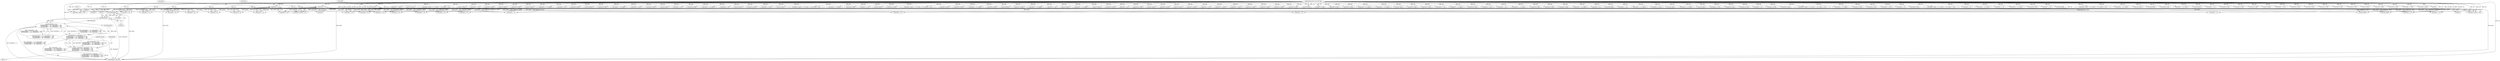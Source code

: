 digraph "0_radare2_f41e941341e44aa86edd4483c4487ec09a074257@pointer" {
"1000716" [label="(Call,(llint)buf[3])"];
"1000187" [label="(Call,buf[3] << 8)"];
"1000129" [label="(MethodParameterIn,const ut8 *buf)"];
"1000250" [label="(Call,buf[3] << 8)"];
"1000292" [label="(Call,buf[3] << 8)"];
"1000715" [label="(Call,(llint)buf[3] << 8)"];
"1000714" [label="(Call,((llint)buf[3] << 8)|\n\t\t\t\t((llint)buf[4] << 16) | ((llint)buf[5] << 24)|\n \t\t\t\t((llint)buf[6] << 32) | ((llint)buf[7] << 40)|\n \t\t\t\t((llint)buf[8] << 48) | ((llint)buf[9] << 56))"];
"1000708" [label="(Call,(llint)buf[2] | ((llint)buf[3] << 8)|\n\t\t\t\t((llint)buf[4] << 16) | ((llint)buf[5] << 24)|\n \t\t\t\t((llint)buf[6] << 32) | ((llint)buf[7] << 40)|\n \t\t\t\t((llint)buf[8] << 48) | ((llint)buf[9] << 56))"];
"1000706" [label="(Call,lB = (llint)buf[2] | ((llint)buf[3] << 8)|\n\t\t\t\t((llint)buf[4] << 16) | ((llint)buf[5] << 24)|\n \t\t\t\t((llint)buf[6] << 32) | ((llint)buf[7] << 40)|\n \t\t\t\t((llint)buf[8] << 48) | ((llint)buf[9] << 56))"];
"1001909" [label="(Call,buf[3] << 8)"];
"1000666" [label="(Call,buf[0] == 0x19)"];
"1000498" [label="(Call,(int) buf[1])"];
"1000195" [label="(Call,buf[4] | (buf[5] << 8) | (buf[6] << 16) | (buf[7] << 24))"];
"1000778" [label="(Call,(int) buf[1])"];
"1000600" [label="(Call,buf[4] << 16)"];
"1001306" [label="(Call,buf[4] & 0x0f)"];
"1000706" [label="(Call,lB = (llint)buf[2] | ((llint)buf[3] << 8)|\n\t\t\t\t((llint)buf[4] << 16) | ((llint)buf[5] << 24)|\n \t\t\t\t((llint)buf[6] << 32) | ((llint)buf[7] << 40)|\n \t\t\t\t((llint)buf[8] << 48) | ((llint)buf[9] << 56))"];
"1001258" [label="(Call,buf[3] << 8)"];
"1000438" [label="(Call,buf[3] << 8)"];
"1000430" [label="(Call,(int) buf[1])"];
"1001103" [label="(Call,buf[4] & 0x0f)"];
"1000721" [label="(Literal,8)"];
"1001198" [label="(Call,(int) buf[1])"];
"1000866" [label="(Call,(buf[3] << 8) | buf[2])"];
"1000716" [label="(Call,(llint)buf[3])"];
"1000251" [label="(Call,buf[3])"];
"1000708" [label="(Call,(llint)buf[2] | ((llint)buf[3] << 8)|\n\t\t\t\t((llint)buf[4] << 16) | ((llint)buf[5] << 24)|\n \t\t\t\t((llint)buf[6] << 32) | ((llint)buf[7] << 40)|\n \t\t\t\t((llint)buf[8] << 48) | ((llint)buf[9] << 56))"];
"1001217" [label="(Call,buf[5] << 8)"];
"1001158" [label="(Call,buf[5] & 0x0f)"];
"1000724" [label="(Call,(llint)buf[4])"];
"1001109" [label="(Call,buf[4] & 0xf0)"];
"1001789" [label="(Call,(buf[3] << 8) | buf[2])"];
"1001651" [label="(Call,buf[0] == 0x23)"];
"1001062" [label="(Call,buf[1] & 0x0f)"];
"1000558" [label="(Call,buf[3] << 8)"];
"1000785" [label="(Call,(int) buf[2])"];
"1000188" [label="(Call,buf[3])"];
"1000966" [label="(Call,buf[4] << 16)"];
"1001342" [label="(Call,buf[5] & 0x0f)"];
"1001636" [label="(Call,buf[3] << 8)"];
"1001389" [label="(Call,(buf[3] << 8) | buf[2])"];
"1000311" [label="(Call,buf[6] << 16)"];
"1001782" [label="(Call,(int) buf[1])"];
"1000714" [label="(Call,((llint)buf[3] << 8)|\n\t\t\t\t((llint)buf[4] << 16) | ((llint)buf[5] << 24)|\n \t\t\t\t((llint)buf[6] << 32) | ((llint)buf[7] << 40)|\n \t\t\t\t((llint)buf[8] << 48) | ((llint)buf[9] << 56))"];
"1000722" [label="(Call,((llint)buf[4] << 16) | ((llint)buf[5] << 24)|\n \t\t\t\t((llint)buf[6] << 32) | ((llint)buf[7] << 40)|\n \t\t\t\t((llint)buf[8] << 48) | ((llint)buf[9] << 56))"];
"1001619" [label="(Call,buf[1] & 0x0f)"];
"1001440" [label="(Call,buf[0] == 0x22)"];
"1000700" [label="(Call,(int) buf[1])"];
"1000246" [label="(Call,buf[2] | (buf[3] << 8))"];
"1000955" [label="(Call,buf[2] | (buf[3] << 8) | (buf[4] << 16) | (buf[5] << 24))"];
"1001003" [label="(Call,buf[3] << 8 | buf[2])"];
"1001004" [label="(Call,buf[3] << 8)"];
"1002018" [label="(Call,buf[4] & 0xf0)"];
"1000316" [label="(Call,buf[7] << 24)"];
"1000463" [label="(Call,buf[3] << 8)"];
"1000594" [label="(Call,buf[3] << 8)"];
"1001573" [label="(Call,(int) buf[1])"];
"1001509" [label="(Call,buf[1] & 0x0f)"];
"1001030" [label="(Call,buf[2] | (buf[3] << 8) | (buf[4] << 16) | (buf[5] << 24))"];
"1001318" [label="(Call,buf[5] & 0x0f)"];
"1000909" [label="(Call,buf[3] << 8)"];
"1001969" [label="(Call,buf[5] & 0x0f)"];
"1001635" [label="(Call,(buf[3] << 8) | buf[2])"];
"1001348" [label="(Call,buf[5] & 0xf0)"];
"1000732" [label="(Call,(llint)buf[5])"];
"1000850" [label="(Call,buf[1] & 0x0f)"];
"1001800" [label="(Call,(buf[5] << 8) | buf[4])"];
"1001747" [label="(Call,buf[2] << 24)"];
"1001382" [label="(Call,(int) buf[1])"];
"1001070" [label="(Call,buf[3] << 8)"];
"1001205" [label="(Call,(buf[3] << 8) | buf[2])"];
"1000814" [label="(Call,(int) buf[1])"];
"1000718" [label="(Call,buf[3])"];
"1002024" [label="(Call,buf[5] & 0x0f)"];
"1001790" [label="(Call,buf[3] << 8)"];
"1000474" [label="(Call,buf[5] << 8)"];
"1001926" [label="(Call,buf[4] & 0x0f)"];
"1000936" [label="(Call,buf[3] << 8)"];
"1001722" [label="(Call,(int) buf[1])"];
"1001275" [label="(Call,buf[4] & 0x0f)"];
"1000548" [label="(Call,(int) buf[1])"];
"1000985" [label="(Call,buf[1] & 0x0f)"];
"1000655" [label="(Call,buf[2] << 16)"];
"1002054" [label="(Call,buf[0] == 0x24)"];
"1001646" [label="(Call,buf[0] == 0x20)"];
"1000526" [label="(Call,buf[1] & 0xf0)"];
"1001164" [label="(Call,buf[5] & 0xf0)"];
"1000408" [label="(Call,buf[1] & 0xf0)"];
"1000858" [label="(Call,buf[1] & 0xf0)"];
"1000250" [label="(Call,buf[3] << 8)"];
"1001021" [label="(Call,(int) buf[1])"];
"1001249" [label="(Call,buf[1] & 0xf0)"];
"1001152" [label="(Call,buf[4] & 0xf0)"];
"1001091" [label="(Call,buf[4] & 0x0f)"];
"1000828" [label="(Call,(int) buf[3])"];
"1000191" [label="(Literal,8)"];
"1001525" [label="(Call,(buf[3]<<8) | buf[2])"];
"1001257" [label="(Call,(buf[3] << 8) | buf[2])"];
"1000926" [label="(Call,(int) buf[1])"];
"1001944" [label="(Call,buf[4] & 0xf0)"];
"1002036" [label="(Call,buf[1] & 0x0f)"];
"1000770" [label="(Identifier,strasm)"];
"1000206" [label="(Call,buf[6] << 16)"];
"1000908" [label="(Call,buf[3] << 8 | buf[2])"];
"1001312" [label="(Call,buf[4] & 0xf0)"];
"1000792" [label="(Call,(int) buf[3])"];
"1000611" [label="(Call,buf[0] == 0x17)"];
"1000187" [label="(Call,buf[3] << 8)"];
"1000971" [label="(Call,buf[5] << 24)"];
"1000557" [label="(Call,(buf[3] << 8) | buf[2])"];
"1001999" [label="(Call,buf[5] & 0xf0)"];
"1001293" [label="(Call,buf[4] & 0xf0)"];
"1001981" [label="(Call,buf[4] & 0x0f)"];
"1000473" [label="(Call,(buf[5] << 8) | buf[4])"];
"1000305" [label="(Call,buf[5] << 8)"];
"1000740" [label="(Call,(llint)buf[6])"];
"1001041" [label="(Call,buf[4] << 16)"];
"1000292" [label="(Call,buf[3] << 8)"];
"1001069" [label="(Call,(buf[3] << 8) | buf[2])"];
"1001399" [label="(Call,buf[0] == 0x1a)"];
"1000582" [label="(Call,(int) buf[1])"];
"1000935" [label="(Call,buf[3] << 8 | buf[2])"];
"1000645" [label="(Call,(int) buf[1])"];
"1000129" [label="(MethodParameterIn,const ut8 *buf)"];
"1001435" [label="(Call,buf[0] == 0x1f)"];
"1001957" [label="(Call,buf[4] & 0x0f)"];
"1001993" [label="(Call,buf[5] & 0x0f)"];
"1000200" [label="(Call,buf[5] << 8)"];
"1000993" [label="(Call,buf[1] & 0xf0)"];
"1001134" [label="(Call,buf[5] & 0x0f)"];
"1001731" [label="(Call,buf[5] | (buf[4] << 8) | (buf[3] << 16) | (buf[2] << 24))"];
"1001216" [label="(Call,(buf[5] << 8) | buf[4])"];
"1001581" [label="(Call,buf[3] << 8)"];
"1001517" [label="(Call,buf[1] & 0xf0)"];
"1001287" [label="(Call,buf[4] & 0x0f)"];
"1000715" [label="(Call,(llint)buf[3] << 8)"];
"1001810" [label="(Call,buf[0] == 0x25)"];
"1001801" [label="(Call,buf[5] << 8)"];
"1001526" [label="(Call,buf[3]<<8)"];
"1001987" [label="(Call,buf[4] & 0xf0)"];
"1000300" [label="(Call,buf[4] | (buf[5] << 8) | (buf[6] << 16) | (buf[7] << 24))"];
"1001736" [label="(Call,buf[4] << 8)"];
"1000293" [label="(Call,buf[3])"];
"1000960" [label="(Call,buf[3] << 8)"];
"1001580" [label="(Call,(buf[3] << 8) | buf[2])"];
"1000867" [label="(Call,buf[3] << 8)"];
"1000707" [label="(Identifier,lB)"];
"1001046" [label="(Call,buf[5] << 24)"];
"1002202" [label="(MethodReturn,static int)"];
"1001908" [label="(Call,(buf[3] << 8) | buf[2])"];
"1001963" [label="(Call,buf[4] & 0xf0)"];
"1000211" [label="(Call,buf[7] << 24)"];
"1001742" [label="(Call,buf[3] << 16)"];
"1000394" [label="(Block,)"];
"1000756" [label="(Call,(llint)buf[8])"];
"1000183" [label="(Call,buf[2] | (buf[3] << 8))"];
"1000296" [label="(Literal,8)"];
"1000589" [label="(Call,buf[2] | (buf[3] << 8) | (buf[4] << 16) | (buf[5] << 24))"];
"1000462" [label="(Call,(buf[3] << 8) | buf[2])"];
"1000892" [label="(Call,(char) buf[1])"];
"1000763" [label="(Call,(llint)buf[9])"];
"1001128" [label="(Call,buf[4] & 0xf0)"];
"1001206" [label="(Call,buf[3] << 8)"];
"1000437" [label="(Call,(buf[3] << 8) | buf[2])"];
"1001035" [label="(Call,buf[3] << 8)"];
"1000748" [label="(Call,(llint)buf[7])"];
"1000605" [label="(Call,buf[5] << 24)"];
"1001122" [label="(Call,buf[4] & 0x0f)"];
"1000660" [label="(Call,buf[3] << 24)"];
"1000518" [label="(Call,buf[1] & 0x0f)"];
"1001627" [label="(Call,buf[1] & 0xf0)"];
"1000142" [label="(Call,(int) buf[0])"];
"1001429" [label="(Call,buf[0] == 0x1c)"];
"1002030" [label="(Call,buf[5] & 0xf0)"];
"1001330" [label="(Call,buf[4] & 0x0f)"];
"1001900" [label="(Call,buf[1] & 0xf0)"];
"1002012" [label="(Call,buf[4] & 0x0f)"];
"1001336" [label="(Call,buf[4] & 0xf0)"];
"1000709" [label="(Call,(llint)buf[2])"];
"1000821" [label="(Call,(int) buf[2])"];
"1000254" [label="(Literal,8)"];
"1001146" [label="(Call,buf[4] & 0x0f)"];
"1001938" [label="(Call,buf[4] & 0x0f)"];
"1001390" [label="(Call,buf[3] << 8)"];
"1000167" [label="(Call,buf[0] == 0x00)"];
"1000400" [label="(Call,buf[1] & 0x0f)"];
"1000288" [label="(Call,buf[2] | (buf[3] << 8))"];
"1000716" -> "1000715"  [label="AST: "];
"1000716" -> "1000718"  [label="CFG: "];
"1000717" -> "1000716"  [label="AST: "];
"1000718" -> "1000716"  [label="AST: "];
"1000721" -> "1000716"  [label="CFG: "];
"1000716" -> "1002202"  [label="DDG: buf[3]"];
"1000716" -> "1000715"  [label="DDG: buf[3]"];
"1000187" -> "1000716"  [label="DDG: buf[3]"];
"1000250" -> "1000716"  [label="DDG: buf[3]"];
"1000292" -> "1000716"  [label="DDG: buf[3]"];
"1000129" -> "1000716"  [label="DDG: buf"];
"1000187" -> "1000183"  [label="AST: "];
"1000187" -> "1000191"  [label="CFG: "];
"1000188" -> "1000187"  [label="AST: "];
"1000191" -> "1000187"  [label="AST: "];
"1000183" -> "1000187"  [label="CFG: "];
"1000187" -> "1002202"  [label="DDG: buf[3]"];
"1000187" -> "1000183"  [label="DDG: buf[3]"];
"1000187" -> "1000183"  [label="DDG: 8"];
"1000129" -> "1000187"  [label="DDG: buf"];
"1000187" -> "1000438"  [label="DDG: buf[3]"];
"1000187" -> "1000463"  [label="DDG: buf[3]"];
"1000187" -> "1000558"  [label="DDG: buf[3]"];
"1000187" -> "1000594"  [label="DDG: buf[3]"];
"1000187" -> "1000660"  [label="DDG: buf[3]"];
"1000187" -> "1000792"  [label="DDG: buf[3]"];
"1000187" -> "1000828"  [label="DDG: buf[3]"];
"1000187" -> "1000867"  [label="DDG: buf[3]"];
"1000187" -> "1000909"  [label="DDG: buf[3]"];
"1000187" -> "1000936"  [label="DDG: buf[3]"];
"1000187" -> "1000960"  [label="DDG: buf[3]"];
"1000187" -> "1001004"  [label="DDG: buf[3]"];
"1000187" -> "1001035"  [label="DDG: buf[3]"];
"1000187" -> "1001070"  [label="DDG: buf[3]"];
"1000187" -> "1001206"  [label="DDG: buf[3]"];
"1000187" -> "1001258"  [label="DDG: buf[3]"];
"1000187" -> "1001390"  [label="DDG: buf[3]"];
"1000187" -> "1001526"  [label="DDG: buf[3]"];
"1000187" -> "1001581"  [label="DDG: buf[3]"];
"1000187" -> "1001636"  [label="DDG: buf[3]"];
"1000187" -> "1001742"  [label="DDG: buf[3]"];
"1000187" -> "1001790"  [label="DDG: buf[3]"];
"1000187" -> "1001909"  [label="DDG: buf[3]"];
"1000129" -> "1000126"  [label="AST: "];
"1000129" -> "1002202"  [label="DDG: buf"];
"1000129" -> "1000142"  [label="DDG: buf"];
"1000129" -> "1000167"  [label="DDG: buf"];
"1000129" -> "1000183"  [label="DDG: buf"];
"1000129" -> "1000195"  [label="DDG: buf"];
"1000129" -> "1000200"  [label="DDG: buf"];
"1000129" -> "1000206"  [label="DDG: buf"];
"1000129" -> "1000211"  [label="DDG: buf"];
"1000129" -> "1000246"  [label="DDG: buf"];
"1000129" -> "1000250"  [label="DDG: buf"];
"1000129" -> "1000288"  [label="DDG: buf"];
"1000129" -> "1000292"  [label="DDG: buf"];
"1000129" -> "1000300"  [label="DDG: buf"];
"1000129" -> "1000305"  [label="DDG: buf"];
"1000129" -> "1000311"  [label="DDG: buf"];
"1000129" -> "1000316"  [label="DDG: buf"];
"1000129" -> "1000400"  [label="DDG: buf"];
"1000129" -> "1000408"  [label="DDG: buf"];
"1000129" -> "1000430"  [label="DDG: buf"];
"1000129" -> "1000438"  [label="DDG: buf"];
"1000129" -> "1000437"  [label="DDG: buf"];
"1000129" -> "1000463"  [label="DDG: buf"];
"1000129" -> "1000462"  [label="DDG: buf"];
"1000129" -> "1000474"  [label="DDG: buf"];
"1000129" -> "1000473"  [label="DDG: buf"];
"1000129" -> "1000498"  [label="DDG: buf"];
"1000129" -> "1000518"  [label="DDG: buf"];
"1000129" -> "1000526"  [label="DDG: buf"];
"1000129" -> "1000548"  [label="DDG: buf"];
"1000129" -> "1000558"  [label="DDG: buf"];
"1000129" -> "1000557"  [label="DDG: buf"];
"1000129" -> "1000582"  [label="DDG: buf"];
"1000129" -> "1000589"  [label="DDG: buf"];
"1000129" -> "1000594"  [label="DDG: buf"];
"1000129" -> "1000600"  [label="DDG: buf"];
"1000129" -> "1000605"  [label="DDG: buf"];
"1000129" -> "1000611"  [label="DDG: buf"];
"1000129" -> "1000645"  [label="DDG: buf"];
"1000129" -> "1000655"  [label="DDG: buf"];
"1000129" -> "1000660"  [label="DDG: buf"];
"1000129" -> "1000666"  [label="DDG: buf"];
"1000129" -> "1000700"  [label="DDG: buf"];
"1000129" -> "1000709"  [label="DDG: buf"];
"1000129" -> "1000724"  [label="DDG: buf"];
"1000129" -> "1000732"  [label="DDG: buf"];
"1000129" -> "1000740"  [label="DDG: buf"];
"1000129" -> "1000748"  [label="DDG: buf"];
"1000129" -> "1000756"  [label="DDG: buf"];
"1000129" -> "1000763"  [label="DDG: buf"];
"1000129" -> "1000778"  [label="DDG: buf"];
"1000129" -> "1000785"  [label="DDG: buf"];
"1000129" -> "1000792"  [label="DDG: buf"];
"1000129" -> "1000814"  [label="DDG: buf"];
"1000129" -> "1000821"  [label="DDG: buf"];
"1000129" -> "1000828"  [label="DDG: buf"];
"1000129" -> "1000850"  [label="DDG: buf"];
"1000129" -> "1000858"  [label="DDG: buf"];
"1000129" -> "1000867"  [label="DDG: buf"];
"1000129" -> "1000866"  [label="DDG: buf"];
"1000129" -> "1000892"  [label="DDG: buf"];
"1000129" -> "1000909"  [label="DDG: buf"];
"1000129" -> "1000908"  [label="DDG: buf"];
"1000129" -> "1000926"  [label="DDG: buf"];
"1000129" -> "1000936"  [label="DDG: buf"];
"1000129" -> "1000935"  [label="DDG: buf"];
"1000129" -> "1000955"  [label="DDG: buf"];
"1000129" -> "1000960"  [label="DDG: buf"];
"1000129" -> "1000966"  [label="DDG: buf"];
"1000129" -> "1000971"  [label="DDG: buf"];
"1000129" -> "1000985"  [label="DDG: buf"];
"1000129" -> "1000993"  [label="DDG: buf"];
"1000129" -> "1001004"  [label="DDG: buf"];
"1000129" -> "1001003"  [label="DDG: buf"];
"1000129" -> "1001021"  [label="DDG: buf"];
"1000129" -> "1001030"  [label="DDG: buf"];
"1000129" -> "1001035"  [label="DDG: buf"];
"1000129" -> "1001041"  [label="DDG: buf"];
"1000129" -> "1001046"  [label="DDG: buf"];
"1000129" -> "1001062"  [label="DDG: buf"];
"1000129" -> "1001070"  [label="DDG: buf"];
"1000129" -> "1001069"  [label="DDG: buf"];
"1000129" -> "1001091"  [label="DDG: buf"];
"1000129" -> "1001103"  [label="DDG: buf"];
"1000129" -> "1001109"  [label="DDG: buf"];
"1000129" -> "1001122"  [label="DDG: buf"];
"1000129" -> "1001128"  [label="DDG: buf"];
"1000129" -> "1001134"  [label="DDG: buf"];
"1000129" -> "1001146"  [label="DDG: buf"];
"1000129" -> "1001152"  [label="DDG: buf"];
"1000129" -> "1001158"  [label="DDG: buf"];
"1000129" -> "1001164"  [label="DDG: buf"];
"1000129" -> "1001198"  [label="DDG: buf"];
"1000129" -> "1001206"  [label="DDG: buf"];
"1000129" -> "1001205"  [label="DDG: buf"];
"1000129" -> "1001217"  [label="DDG: buf"];
"1000129" -> "1001216"  [label="DDG: buf"];
"1000129" -> "1001249"  [label="DDG: buf"];
"1000129" -> "1001258"  [label="DDG: buf"];
"1000129" -> "1001257"  [label="DDG: buf"];
"1000129" -> "1001275"  [label="DDG: buf"];
"1000129" -> "1001287"  [label="DDG: buf"];
"1000129" -> "1001293"  [label="DDG: buf"];
"1000129" -> "1001306"  [label="DDG: buf"];
"1000129" -> "1001312"  [label="DDG: buf"];
"1000129" -> "1001318"  [label="DDG: buf"];
"1000129" -> "1001330"  [label="DDG: buf"];
"1000129" -> "1001336"  [label="DDG: buf"];
"1000129" -> "1001342"  [label="DDG: buf"];
"1000129" -> "1001348"  [label="DDG: buf"];
"1000129" -> "1001382"  [label="DDG: buf"];
"1000129" -> "1001390"  [label="DDG: buf"];
"1000129" -> "1001389"  [label="DDG: buf"];
"1000129" -> "1001399"  [label="DDG: buf"];
"1000129" -> "1001429"  [label="DDG: buf"];
"1000129" -> "1001435"  [label="DDG: buf"];
"1000129" -> "1001440"  [label="DDG: buf"];
"1000129" -> "1001509"  [label="DDG: buf"];
"1000129" -> "1001517"  [label="DDG: buf"];
"1000129" -> "1001526"  [label="DDG: buf"];
"1000129" -> "1001525"  [label="DDG: buf"];
"1000129" -> "1001573"  [label="DDG: buf"];
"1000129" -> "1001581"  [label="DDG: buf"];
"1000129" -> "1001580"  [label="DDG: buf"];
"1000129" -> "1001619"  [label="DDG: buf"];
"1000129" -> "1001627"  [label="DDG: buf"];
"1000129" -> "1001636"  [label="DDG: buf"];
"1000129" -> "1001635"  [label="DDG: buf"];
"1000129" -> "1001646"  [label="DDG: buf"];
"1000129" -> "1001651"  [label="DDG: buf"];
"1000129" -> "1001722"  [label="DDG: buf"];
"1000129" -> "1001731"  [label="DDG: buf"];
"1000129" -> "1001736"  [label="DDG: buf"];
"1000129" -> "1001742"  [label="DDG: buf"];
"1000129" -> "1001747"  [label="DDG: buf"];
"1000129" -> "1001782"  [label="DDG: buf"];
"1000129" -> "1001790"  [label="DDG: buf"];
"1000129" -> "1001789"  [label="DDG: buf"];
"1000129" -> "1001801"  [label="DDG: buf"];
"1000129" -> "1001800"  [label="DDG: buf"];
"1000129" -> "1001810"  [label="DDG: buf"];
"1000129" -> "1001900"  [label="DDG: buf"];
"1000129" -> "1001909"  [label="DDG: buf"];
"1000129" -> "1001908"  [label="DDG: buf"];
"1000129" -> "1001926"  [label="DDG: buf"];
"1000129" -> "1001938"  [label="DDG: buf"];
"1000129" -> "1001944"  [label="DDG: buf"];
"1000129" -> "1001957"  [label="DDG: buf"];
"1000129" -> "1001963"  [label="DDG: buf"];
"1000129" -> "1001969"  [label="DDG: buf"];
"1000129" -> "1001981"  [label="DDG: buf"];
"1000129" -> "1001987"  [label="DDG: buf"];
"1000129" -> "1001993"  [label="DDG: buf"];
"1000129" -> "1001999"  [label="DDG: buf"];
"1000129" -> "1002012"  [label="DDG: buf"];
"1000129" -> "1002018"  [label="DDG: buf"];
"1000129" -> "1002024"  [label="DDG: buf"];
"1000129" -> "1002030"  [label="DDG: buf"];
"1000129" -> "1002036"  [label="DDG: buf"];
"1000129" -> "1002054"  [label="DDG: buf"];
"1000250" -> "1000246"  [label="AST: "];
"1000250" -> "1000254"  [label="CFG: "];
"1000251" -> "1000250"  [label="AST: "];
"1000254" -> "1000250"  [label="AST: "];
"1000246" -> "1000250"  [label="CFG: "];
"1000250" -> "1002202"  [label="DDG: buf[3]"];
"1000250" -> "1000246"  [label="DDG: buf[3]"];
"1000250" -> "1000246"  [label="DDG: 8"];
"1000250" -> "1000438"  [label="DDG: buf[3]"];
"1000250" -> "1000463"  [label="DDG: buf[3]"];
"1000250" -> "1000558"  [label="DDG: buf[3]"];
"1000250" -> "1000594"  [label="DDG: buf[3]"];
"1000250" -> "1000660"  [label="DDG: buf[3]"];
"1000250" -> "1000792"  [label="DDG: buf[3]"];
"1000250" -> "1000828"  [label="DDG: buf[3]"];
"1000250" -> "1000867"  [label="DDG: buf[3]"];
"1000250" -> "1000909"  [label="DDG: buf[3]"];
"1000250" -> "1000936"  [label="DDG: buf[3]"];
"1000250" -> "1000960"  [label="DDG: buf[3]"];
"1000250" -> "1001004"  [label="DDG: buf[3]"];
"1000250" -> "1001035"  [label="DDG: buf[3]"];
"1000250" -> "1001070"  [label="DDG: buf[3]"];
"1000250" -> "1001206"  [label="DDG: buf[3]"];
"1000250" -> "1001258"  [label="DDG: buf[3]"];
"1000250" -> "1001390"  [label="DDG: buf[3]"];
"1000250" -> "1001526"  [label="DDG: buf[3]"];
"1000250" -> "1001581"  [label="DDG: buf[3]"];
"1000250" -> "1001636"  [label="DDG: buf[3]"];
"1000250" -> "1001742"  [label="DDG: buf[3]"];
"1000250" -> "1001790"  [label="DDG: buf[3]"];
"1000250" -> "1001909"  [label="DDG: buf[3]"];
"1000292" -> "1000288"  [label="AST: "];
"1000292" -> "1000296"  [label="CFG: "];
"1000293" -> "1000292"  [label="AST: "];
"1000296" -> "1000292"  [label="AST: "];
"1000288" -> "1000292"  [label="CFG: "];
"1000292" -> "1002202"  [label="DDG: buf[3]"];
"1000292" -> "1000288"  [label="DDG: buf[3]"];
"1000292" -> "1000288"  [label="DDG: 8"];
"1000292" -> "1000438"  [label="DDG: buf[3]"];
"1000292" -> "1000463"  [label="DDG: buf[3]"];
"1000292" -> "1000558"  [label="DDG: buf[3]"];
"1000292" -> "1000594"  [label="DDG: buf[3]"];
"1000292" -> "1000660"  [label="DDG: buf[3]"];
"1000292" -> "1000792"  [label="DDG: buf[3]"];
"1000292" -> "1000828"  [label="DDG: buf[3]"];
"1000292" -> "1000867"  [label="DDG: buf[3]"];
"1000292" -> "1000909"  [label="DDG: buf[3]"];
"1000292" -> "1000936"  [label="DDG: buf[3]"];
"1000292" -> "1000960"  [label="DDG: buf[3]"];
"1000292" -> "1001004"  [label="DDG: buf[3]"];
"1000292" -> "1001035"  [label="DDG: buf[3]"];
"1000292" -> "1001070"  [label="DDG: buf[3]"];
"1000292" -> "1001206"  [label="DDG: buf[3]"];
"1000292" -> "1001258"  [label="DDG: buf[3]"];
"1000292" -> "1001390"  [label="DDG: buf[3]"];
"1000292" -> "1001526"  [label="DDG: buf[3]"];
"1000292" -> "1001581"  [label="DDG: buf[3]"];
"1000292" -> "1001636"  [label="DDG: buf[3]"];
"1000292" -> "1001742"  [label="DDG: buf[3]"];
"1000292" -> "1001790"  [label="DDG: buf[3]"];
"1000292" -> "1001909"  [label="DDG: buf[3]"];
"1000715" -> "1000714"  [label="AST: "];
"1000715" -> "1000721"  [label="CFG: "];
"1000721" -> "1000715"  [label="AST: "];
"1000725" -> "1000715"  [label="CFG: "];
"1000715" -> "1002202"  [label="DDG: (llint)buf[3]"];
"1000715" -> "1000714"  [label="DDG: (llint)buf[3]"];
"1000715" -> "1000714"  [label="DDG: 8"];
"1000714" -> "1000708"  [label="AST: "];
"1000714" -> "1000722"  [label="CFG: "];
"1000722" -> "1000714"  [label="AST: "];
"1000708" -> "1000714"  [label="CFG: "];
"1000714" -> "1002202"  [label="DDG: (llint)buf[3] << 8"];
"1000714" -> "1002202"  [label="DDG: ((llint)buf[4] << 16) | ((llint)buf[5] << 24)|\n \t\t\t\t((llint)buf[6] << 32) | ((llint)buf[7] << 40)|\n \t\t\t\t((llint)buf[8] << 48) | ((llint)buf[9] << 56)"];
"1000714" -> "1000708"  [label="DDG: (llint)buf[3] << 8"];
"1000714" -> "1000708"  [label="DDG: ((llint)buf[4] << 16) | ((llint)buf[5] << 24)|\n \t\t\t\t((llint)buf[6] << 32) | ((llint)buf[7] << 40)|\n \t\t\t\t((llint)buf[8] << 48) | ((llint)buf[9] << 56)"];
"1000722" -> "1000714"  [label="DDG: (llint)buf[4] << 16"];
"1000722" -> "1000714"  [label="DDG: ((llint)buf[5] << 24)|\n \t\t\t\t((llint)buf[6] << 32) | ((llint)buf[7] << 40)|\n \t\t\t\t((llint)buf[8] << 48) | ((llint)buf[9] << 56)"];
"1000708" -> "1000706"  [label="AST: "];
"1000709" -> "1000708"  [label="AST: "];
"1000706" -> "1000708"  [label="CFG: "];
"1000708" -> "1002202"  [label="DDG: ((llint)buf[3] << 8)|\n\t\t\t\t((llint)buf[4] << 16) | ((llint)buf[5] << 24)|\n \t\t\t\t((llint)buf[6] << 32) | ((llint)buf[7] << 40)|\n \t\t\t\t((llint)buf[8] << 48) | ((llint)buf[9] << 56)"];
"1000708" -> "1002202"  [label="DDG: (llint)buf[2]"];
"1000708" -> "1000706"  [label="DDG: (llint)buf[2]"];
"1000708" -> "1000706"  [label="DDG: ((llint)buf[3] << 8)|\n\t\t\t\t((llint)buf[4] << 16) | ((llint)buf[5] << 24)|\n \t\t\t\t((llint)buf[6] << 32) | ((llint)buf[7] << 40)|\n \t\t\t\t((llint)buf[8] << 48) | ((llint)buf[9] << 56)"];
"1000709" -> "1000708"  [label="DDG: buf[2]"];
"1000706" -> "1000394"  [label="AST: "];
"1000707" -> "1000706"  [label="AST: "];
"1000770" -> "1000706"  [label="CFG: "];
"1000706" -> "1002202"  [label="DDG: (llint)buf[2] | ((llint)buf[3] << 8)|\n\t\t\t\t((llint)buf[4] << 16) | ((llint)buf[5] << 24)|\n \t\t\t\t((llint)buf[6] << 32) | ((llint)buf[7] << 40)|\n \t\t\t\t((llint)buf[8] << 48) | ((llint)buf[9] << 56)"];
"1000706" -> "1002202"  [label="DDG: lB"];
}
